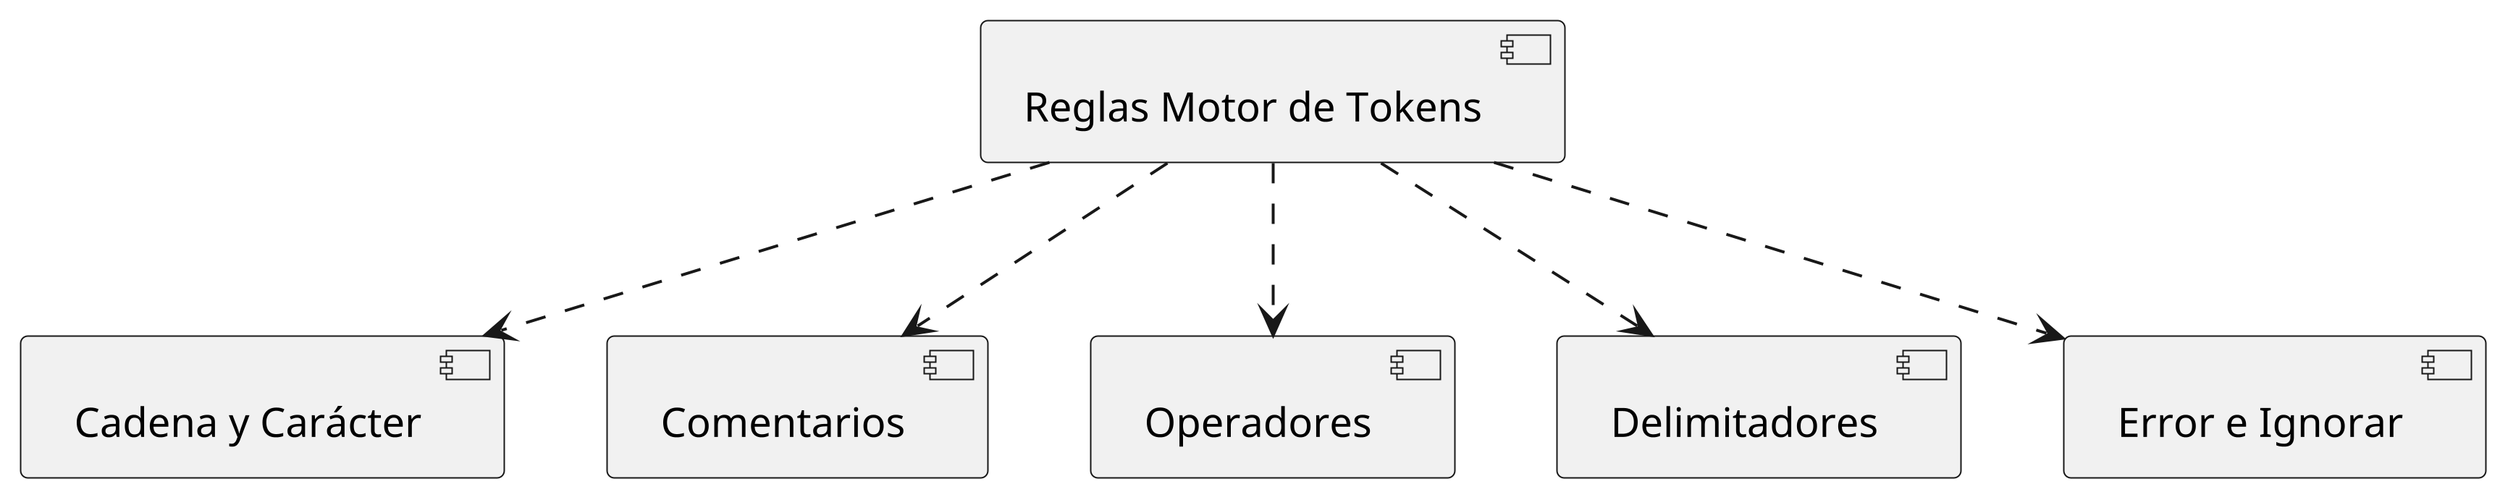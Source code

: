 @startuml
scale 4

' El Motor de Tokens utiliza las siguientes reglas:
[Reglas Motor de Tokens ] ..> [ Cadena y Carácter ]
[Reglas Motor de Tokens ] ..> [ Comentarios ]
[Reglas Motor de Tokens ] ..> [ Operadores ]
[Reglas Motor de Tokens ] ..> [ Delimitadores ]
[Reglas Motor de Tokens ] ..> [ Error e Ignorar ]

@enduml